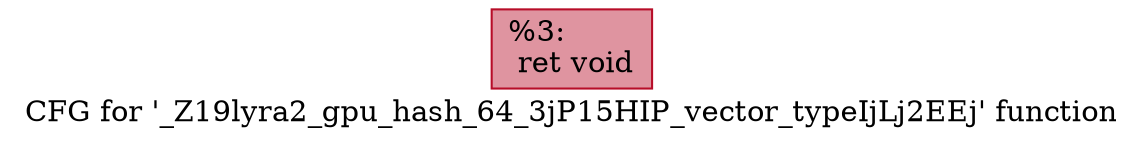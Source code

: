 digraph "CFG for '_Z19lyra2_gpu_hash_64_3jP15HIP_vector_typeIjLj2EEj' function" {
	label="CFG for '_Z19lyra2_gpu_hash_64_3jP15HIP_vector_typeIjLj2EEj' function";

	Node0x5ea62a0 [shape=record,color="#b70d28ff", style=filled, fillcolor="#b70d2870",label="{%3:\l  ret void\l}"];
}
